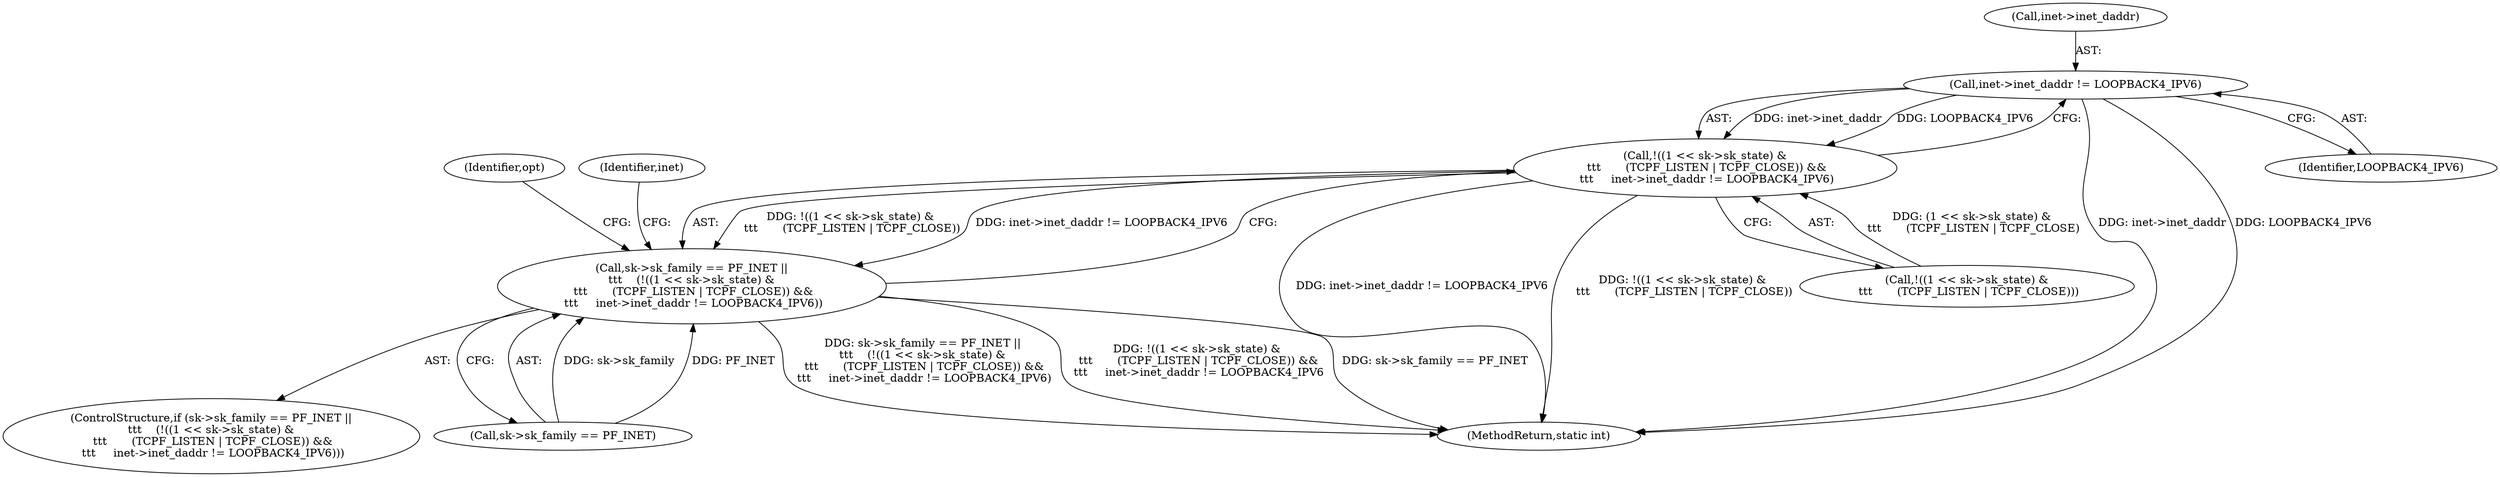 digraph "0_linux_f6d8bd051c391c1c0458a30b2a7abcd939329259_26@pointer" {
"1000315" [label="(Call,inet->inet_daddr != LOOPBACK4_IPV6)"];
"1000304" [label="(Call,!((1 << sk->sk_state) &\n \t\t\t       (TCPF_LISTEN | TCPF_CLOSE)) &&\n \t\t\t     inet->inet_daddr != LOOPBACK4_IPV6)"];
"1000298" [label="(Call,sk->sk_family == PF_INET ||\n\t\t\t    (!((1 << sk->sk_state) &\n \t\t\t       (TCPF_LISTEN | TCPF_CLOSE)) &&\n \t\t\t     inet->inet_daddr != LOOPBACK4_IPV6))"];
"1000297" [label="(ControlStructure,if (sk->sk_family == PF_INET ||\n\t\t\t    (!((1 << sk->sk_state) &\n \t\t\t       (TCPF_LISTEN | TCPF_CLOSE)) &&\n \t\t\t     inet->inet_daddr != LOOPBACK4_IPV6)))"];
"1000315" [label="(Call,inet->inet_daddr != LOOPBACK4_IPV6)"];
"1000299" [label="(Call,sk->sk_family == PF_INET)"];
"1001720" [label="(MethodReturn,static int)"];
"1000349" [label="(Identifier,opt)"];
"1000305" [label="(Call,!((1 << sk->sk_state) &\n \t\t\t       (TCPF_LISTEN | TCPF_CLOSE)))"];
"1000304" [label="(Call,!((1 << sk->sk_state) &\n \t\t\t       (TCPF_LISTEN | TCPF_CLOSE)) &&\n \t\t\t     inet->inet_daddr != LOOPBACK4_IPV6)"];
"1000316" [label="(Call,inet->inet_daddr)"];
"1000319" [label="(Identifier,LOOPBACK4_IPV6)"];
"1000298" [label="(Call,sk->sk_family == PF_INET ||\n\t\t\t    (!((1 << sk->sk_state) &\n \t\t\t       (TCPF_LISTEN | TCPF_CLOSE)) &&\n \t\t\t     inet->inet_daddr != LOOPBACK4_IPV6))"];
"1000323" [label="(Identifier,inet)"];
"1000315" -> "1000304"  [label="AST: "];
"1000315" -> "1000319"  [label="CFG: "];
"1000316" -> "1000315"  [label="AST: "];
"1000319" -> "1000315"  [label="AST: "];
"1000304" -> "1000315"  [label="CFG: "];
"1000315" -> "1001720"  [label="DDG: inet->inet_daddr"];
"1000315" -> "1001720"  [label="DDG: LOOPBACK4_IPV6"];
"1000315" -> "1000304"  [label="DDG: inet->inet_daddr"];
"1000315" -> "1000304"  [label="DDG: LOOPBACK4_IPV6"];
"1000304" -> "1000298"  [label="AST: "];
"1000304" -> "1000305"  [label="CFG: "];
"1000305" -> "1000304"  [label="AST: "];
"1000298" -> "1000304"  [label="CFG: "];
"1000304" -> "1001720"  [label="DDG: inet->inet_daddr != LOOPBACK4_IPV6"];
"1000304" -> "1001720"  [label="DDG: !((1 << sk->sk_state) &\n \t\t\t       (TCPF_LISTEN | TCPF_CLOSE))"];
"1000304" -> "1000298"  [label="DDG: !((1 << sk->sk_state) &\n \t\t\t       (TCPF_LISTEN | TCPF_CLOSE))"];
"1000304" -> "1000298"  [label="DDG: inet->inet_daddr != LOOPBACK4_IPV6"];
"1000305" -> "1000304"  [label="DDG: (1 << sk->sk_state) &\n \t\t\t       (TCPF_LISTEN | TCPF_CLOSE)"];
"1000298" -> "1000297"  [label="AST: "];
"1000298" -> "1000299"  [label="CFG: "];
"1000299" -> "1000298"  [label="AST: "];
"1000323" -> "1000298"  [label="CFG: "];
"1000349" -> "1000298"  [label="CFG: "];
"1000298" -> "1001720"  [label="DDG: sk->sk_family == PF_INET ||\n\t\t\t    (!((1 << sk->sk_state) &\n \t\t\t       (TCPF_LISTEN | TCPF_CLOSE)) &&\n \t\t\t     inet->inet_daddr != LOOPBACK4_IPV6)"];
"1000298" -> "1001720"  [label="DDG: !((1 << sk->sk_state) &\n \t\t\t       (TCPF_LISTEN | TCPF_CLOSE)) &&\n \t\t\t     inet->inet_daddr != LOOPBACK4_IPV6"];
"1000298" -> "1001720"  [label="DDG: sk->sk_family == PF_INET"];
"1000299" -> "1000298"  [label="DDG: sk->sk_family"];
"1000299" -> "1000298"  [label="DDG: PF_INET"];
}
